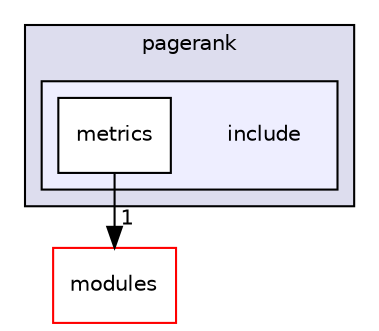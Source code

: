 digraph "include" {
  compound=true
  node [ fontsize="10", fontname="Helvetica"];
  edge [ labelfontsize="10", labelfontname="Helvetica"];
  subgraph clusterdir_e39af18f31539c4d8903cb45ace62373 {
    graph [ bgcolor="#ddddee", pencolor="black", label="pagerank" fontname="Helvetica", fontsize="10", URL="dir_e39af18f31539c4d8903cb45ace62373.html"]
  subgraph clusterdir_fbc6c7b2579ab3fcdbbfee61fece4466 {
    graph [ bgcolor="#eeeeff", pencolor="black", label="" URL="dir_fbc6c7b2579ab3fcdbbfee61fece4466.html"];
    dir_fbc6c7b2579ab3fcdbbfee61fece4466 [shape=plaintext label="include"];
    dir_e9eca92b7f13326be617db6dcbfaab26 [shape=box label="metrics" color="black" fillcolor="white" style="filled" URL="dir_e9eca92b7f13326be617db6dcbfaab26.html"];
  }
  }
  dir_ee3c23494b4011e6a628e4900ef262df [shape=box label="modules" fillcolor="white" style="filled" color="red" URL="dir_ee3c23494b4011e6a628e4900ef262df.html"];
  dir_e9eca92b7f13326be617db6dcbfaab26->dir_ee3c23494b4011e6a628e4900ef262df [headlabel="1", labeldistance=1.5 headhref="dir_000183_000074.html"];
}
